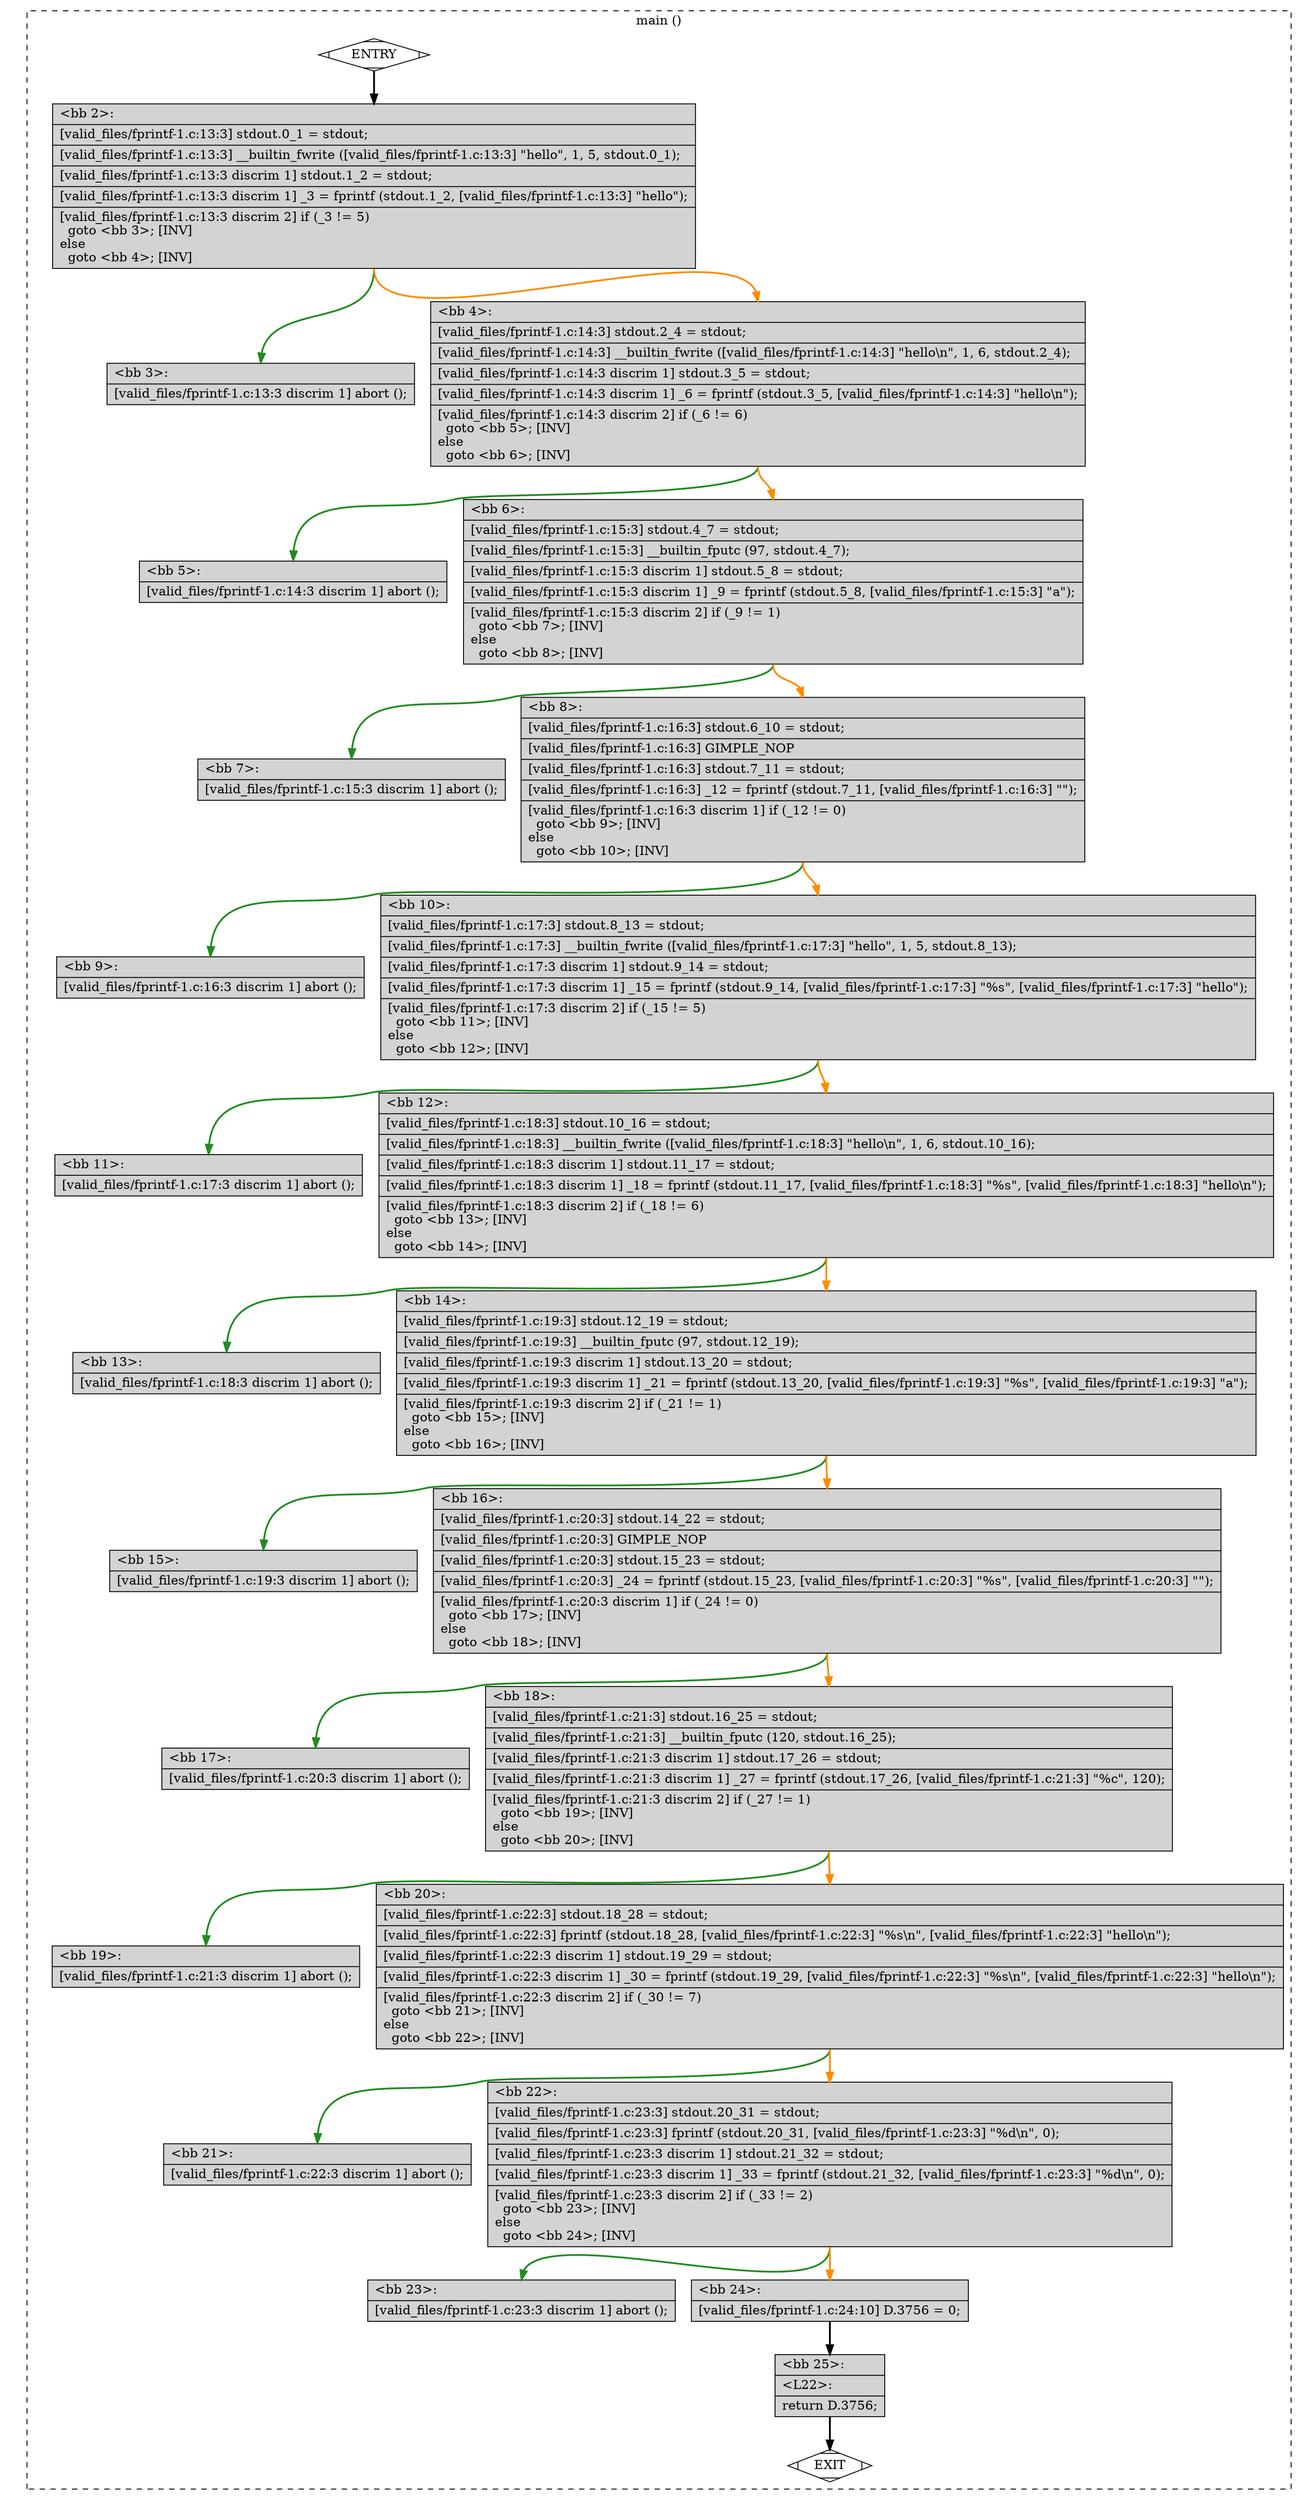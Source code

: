 digraph "a-fprintf-1.c.015t.cfg" {
overlap=false;
subgraph "cluster_main" {
	style="dashed";
	color="black";
	label="main ()";
	fn_6_basic_block_0 [shape=Mdiamond,style=filled,fillcolor=white,label="ENTRY"];

	fn_6_basic_block_1 [shape=Mdiamond,style=filled,fillcolor=white,label="EXIT"];

	fn_6_basic_block_2 [shape=record,style=filled,fillcolor=lightgrey,label="{\<bb\ 2\>:\l\
|[valid_files/fprintf-1.c:13:3]\ stdout.0_1\ =\ stdout;\l\
|[valid_files/fprintf-1.c:13:3]\ __builtin_fwrite\ ([valid_files/fprintf-1.c:13:3]\ \"hello\",\ 1,\ 5,\ stdout.0_1);\l\
|[valid_files/fprintf-1.c:13:3\ discrim\ 1]\ stdout.1_2\ =\ stdout;\l\
|[valid_files/fprintf-1.c:13:3\ discrim\ 1]\ _3\ =\ fprintf\ (stdout.1_2,\ [valid_files/fprintf-1.c:13:3]\ \"hello\");\l\
|[valid_files/fprintf-1.c:13:3\ discrim\ 2]\ if\ (_3\ !=\ 5)\l\
\ \ goto\ \<bb\ 3\>;\ [INV]\l\
else\l\
\ \ goto\ \<bb\ 4\>;\ [INV]\l\
}"];

	fn_6_basic_block_3 [shape=record,style=filled,fillcolor=lightgrey,label="{\<bb\ 3\>:\l\
|[valid_files/fprintf-1.c:13:3\ discrim\ 1]\ abort\ ();\l\
}"];

	fn_6_basic_block_4 [shape=record,style=filled,fillcolor=lightgrey,label="{\<bb\ 4\>:\l\
|[valid_files/fprintf-1.c:14:3]\ stdout.2_4\ =\ stdout;\l\
|[valid_files/fprintf-1.c:14:3]\ __builtin_fwrite\ ([valid_files/fprintf-1.c:14:3]\ \"hello\\n\",\ 1,\ 6,\ stdout.2_4);\l\
|[valid_files/fprintf-1.c:14:3\ discrim\ 1]\ stdout.3_5\ =\ stdout;\l\
|[valid_files/fprintf-1.c:14:3\ discrim\ 1]\ _6\ =\ fprintf\ (stdout.3_5,\ [valid_files/fprintf-1.c:14:3]\ \"hello\\n\");\l\
|[valid_files/fprintf-1.c:14:3\ discrim\ 2]\ if\ (_6\ !=\ 6)\l\
\ \ goto\ \<bb\ 5\>;\ [INV]\l\
else\l\
\ \ goto\ \<bb\ 6\>;\ [INV]\l\
}"];

	fn_6_basic_block_5 [shape=record,style=filled,fillcolor=lightgrey,label="{\<bb\ 5\>:\l\
|[valid_files/fprintf-1.c:14:3\ discrim\ 1]\ abort\ ();\l\
}"];

	fn_6_basic_block_6 [shape=record,style=filled,fillcolor=lightgrey,label="{\<bb\ 6\>:\l\
|[valid_files/fprintf-1.c:15:3]\ stdout.4_7\ =\ stdout;\l\
|[valid_files/fprintf-1.c:15:3]\ __builtin_fputc\ (97,\ stdout.4_7);\l\
|[valid_files/fprintf-1.c:15:3\ discrim\ 1]\ stdout.5_8\ =\ stdout;\l\
|[valid_files/fprintf-1.c:15:3\ discrim\ 1]\ _9\ =\ fprintf\ (stdout.5_8,\ [valid_files/fprintf-1.c:15:3]\ \"a\");\l\
|[valid_files/fprintf-1.c:15:3\ discrim\ 2]\ if\ (_9\ !=\ 1)\l\
\ \ goto\ \<bb\ 7\>;\ [INV]\l\
else\l\
\ \ goto\ \<bb\ 8\>;\ [INV]\l\
}"];

	fn_6_basic_block_7 [shape=record,style=filled,fillcolor=lightgrey,label="{\<bb\ 7\>:\l\
|[valid_files/fprintf-1.c:15:3\ discrim\ 1]\ abort\ ();\l\
}"];

	fn_6_basic_block_8 [shape=record,style=filled,fillcolor=lightgrey,label="{\<bb\ 8\>:\l\
|[valid_files/fprintf-1.c:16:3]\ stdout.6_10\ =\ stdout;\l\
|[valid_files/fprintf-1.c:16:3]\ GIMPLE_NOP\l\
|[valid_files/fprintf-1.c:16:3]\ stdout.7_11\ =\ stdout;\l\
|[valid_files/fprintf-1.c:16:3]\ _12\ =\ fprintf\ (stdout.7_11,\ [valid_files/fprintf-1.c:16:3]\ \"\");\l\
|[valid_files/fprintf-1.c:16:3\ discrim\ 1]\ if\ (_12\ !=\ 0)\l\
\ \ goto\ \<bb\ 9\>;\ [INV]\l\
else\l\
\ \ goto\ \<bb\ 10\>;\ [INV]\l\
}"];

	fn_6_basic_block_9 [shape=record,style=filled,fillcolor=lightgrey,label="{\<bb\ 9\>:\l\
|[valid_files/fprintf-1.c:16:3\ discrim\ 1]\ abort\ ();\l\
}"];

	fn_6_basic_block_10 [shape=record,style=filled,fillcolor=lightgrey,label="{\<bb\ 10\>:\l\
|[valid_files/fprintf-1.c:17:3]\ stdout.8_13\ =\ stdout;\l\
|[valid_files/fprintf-1.c:17:3]\ __builtin_fwrite\ ([valid_files/fprintf-1.c:17:3]\ \"hello\",\ 1,\ 5,\ stdout.8_13);\l\
|[valid_files/fprintf-1.c:17:3\ discrim\ 1]\ stdout.9_14\ =\ stdout;\l\
|[valid_files/fprintf-1.c:17:3\ discrim\ 1]\ _15\ =\ fprintf\ (stdout.9_14,\ [valid_files/fprintf-1.c:17:3]\ \"%s\",\ [valid_files/fprintf-1.c:17:3]\ \"hello\");\l\
|[valid_files/fprintf-1.c:17:3\ discrim\ 2]\ if\ (_15\ !=\ 5)\l\
\ \ goto\ \<bb\ 11\>;\ [INV]\l\
else\l\
\ \ goto\ \<bb\ 12\>;\ [INV]\l\
}"];

	fn_6_basic_block_11 [shape=record,style=filled,fillcolor=lightgrey,label="{\<bb\ 11\>:\l\
|[valid_files/fprintf-1.c:17:3\ discrim\ 1]\ abort\ ();\l\
}"];

	fn_6_basic_block_12 [shape=record,style=filled,fillcolor=lightgrey,label="{\<bb\ 12\>:\l\
|[valid_files/fprintf-1.c:18:3]\ stdout.10_16\ =\ stdout;\l\
|[valid_files/fprintf-1.c:18:3]\ __builtin_fwrite\ ([valid_files/fprintf-1.c:18:3]\ \"hello\\n\",\ 1,\ 6,\ stdout.10_16);\l\
|[valid_files/fprintf-1.c:18:3\ discrim\ 1]\ stdout.11_17\ =\ stdout;\l\
|[valid_files/fprintf-1.c:18:3\ discrim\ 1]\ _18\ =\ fprintf\ (stdout.11_17,\ [valid_files/fprintf-1.c:18:3]\ \"%s\",\ [valid_files/fprintf-1.c:18:3]\ \"hello\\n\");\l\
|[valid_files/fprintf-1.c:18:3\ discrim\ 2]\ if\ (_18\ !=\ 6)\l\
\ \ goto\ \<bb\ 13\>;\ [INV]\l\
else\l\
\ \ goto\ \<bb\ 14\>;\ [INV]\l\
}"];

	fn_6_basic_block_13 [shape=record,style=filled,fillcolor=lightgrey,label="{\<bb\ 13\>:\l\
|[valid_files/fprintf-1.c:18:3\ discrim\ 1]\ abort\ ();\l\
}"];

	fn_6_basic_block_14 [shape=record,style=filled,fillcolor=lightgrey,label="{\<bb\ 14\>:\l\
|[valid_files/fprintf-1.c:19:3]\ stdout.12_19\ =\ stdout;\l\
|[valid_files/fprintf-1.c:19:3]\ __builtin_fputc\ (97,\ stdout.12_19);\l\
|[valid_files/fprintf-1.c:19:3\ discrim\ 1]\ stdout.13_20\ =\ stdout;\l\
|[valid_files/fprintf-1.c:19:3\ discrim\ 1]\ _21\ =\ fprintf\ (stdout.13_20,\ [valid_files/fprintf-1.c:19:3]\ \"%s\",\ [valid_files/fprintf-1.c:19:3]\ \"a\");\l\
|[valid_files/fprintf-1.c:19:3\ discrim\ 2]\ if\ (_21\ !=\ 1)\l\
\ \ goto\ \<bb\ 15\>;\ [INV]\l\
else\l\
\ \ goto\ \<bb\ 16\>;\ [INV]\l\
}"];

	fn_6_basic_block_15 [shape=record,style=filled,fillcolor=lightgrey,label="{\<bb\ 15\>:\l\
|[valid_files/fprintf-1.c:19:3\ discrim\ 1]\ abort\ ();\l\
}"];

	fn_6_basic_block_16 [shape=record,style=filled,fillcolor=lightgrey,label="{\<bb\ 16\>:\l\
|[valid_files/fprintf-1.c:20:3]\ stdout.14_22\ =\ stdout;\l\
|[valid_files/fprintf-1.c:20:3]\ GIMPLE_NOP\l\
|[valid_files/fprintf-1.c:20:3]\ stdout.15_23\ =\ stdout;\l\
|[valid_files/fprintf-1.c:20:3]\ _24\ =\ fprintf\ (stdout.15_23,\ [valid_files/fprintf-1.c:20:3]\ \"%s\",\ [valid_files/fprintf-1.c:20:3]\ \"\");\l\
|[valid_files/fprintf-1.c:20:3\ discrim\ 1]\ if\ (_24\ !=\ 0)\l\
\ \ goto\ \<bb\ 17\>;\ [INV]\l\
else\l\
\ \ goto\ \<bb\ 18\>;\ [INV]\l\
}"];

	fn_6_basic_block_17 [shape=record,style=filled,fillcolor=lightgrey,label="{\<bb\ 17\>:\l\
|[valid_files/fprintf-1.c:20:3\ discrim\ 1]\ abort\ ();\l\
}"];

	fn_6_basic_block_18 [shape=record,style=filled,fillcolor=lightgrey,label="{\<bb\ 18\>:\l\
|[valid_files/fprintf-1.c:21:3]\ stdout.16_25\ =\ stdout;\l\
|[valid_files/fprintf-1.c:21:3]\ __builtin_fputc\ (120,\ stdout.16_25);\l\
|[valid_files/fprintf-1.c:21:3\ discrim\ 1]\ stdout.17_26\ =\ stdout;\l\
|[valid_files/fprintf-1.c:21:3\ discrim\ 1]\ _27\ =\ fprintf\ (stdout.17_26,\ [valid_files/fprintf-1.c:21:3]\ \"%c\",\ 120);\l\
|[valid_files/fprintf-1.c:21:3\ discrim\ 2]\ if\ (_27\ !=\ 1)\l\
\ \ goto\ \<bb\ 19\>;\ [INV]\l\
else\l\
\ \ goto\ \<bb\ 20\>;\ [INV]\l\
}"];

	fn_6_basic_block_19 [shape=record,style=filled,fillcolor=lightgrey,label="{\<bb\ 19\>:\l\
|[valid_files/fprintf-1.c:21:3\ discrim\ 1]\ abort\ ();\l\
}"];

	fn_6_basic_block_20 [shape=record,style=filled,fillcolor=lightgrey,label="{\<bb\ 20\>:\l\
|[valid_files/fprintf-1.c:22:3]\ stdout.18_28\ =\ stdout;\l\
|[valid_files/fprintf-1.c:22:3]\ fprintf\ (stdout.18_28,\ [valid_files/fprintf-1.c:22:3]\ \"%s\\n\",\ [valid_files/fprintf-1.c:22:3]\ \"hello\\n\");\l\
|[valid_files/fprintf-1.c:22:3\ discrim\ 1]\ stdout.19_29\ =\ stdout;\l\
|[valid_files/fprintf-1.c:22:3\ discrim\ 1]\ _30\ =\ fprintf\ (stdout.19_29,\ [valid_files/fprintf-1.c:22:3]\ \"%s\\n\",\ [valid_files/fprintf-1.c:22:3]\ \"hello\\n\");\l\
|[valid_files/fprintf-1.c:22:3\ discrim\ 2]\ if\ (_30\ !=\ 7)\l\
\ \ goto\ \<bb\ 21\>;\ [INV]\l\
else\l\
\ \ goto\ \<bb\ 22\>;\ [INV]\l\
}"];

	fn_6_basic_block_21 [shape=record,style=filled,fillcolor=lightgrey,label="{\<bb\ 21\>:\l\
|[valid_files/fprintf-1.c:22:3\ discrim\ 1]\ abort\ ();\l\
}"];

	fn_6_basic_block_22 [shape=record,style=filled,fillcolor=lightgrey,label="{\<bb\ 22\>:\l\
|[valid_files/fprintf-1.c:23:3]\ stdout.20_31\ =\ stdout;\l\
|[valid_files/fprintf-1.c:23:3]\ fprintf\ (stdout.20_31,\ [valid_files/fprintf-1.c:23:3]\ \"%d\\n\",\ 0);\l\
|[valid_files/fprintf-1.c:23:3\ discrim\ 1]\ stdout.21_32\ =\ stdout;\l\
|[valid_files/fprintf-1.c:23:3\ discrim\ 1]\ _33\ =\ fprintf\ (stdout.21_32,\ [valid_files/fprintf-1.c:23:3]\ \"%d\\n\",\ 0);\l\
|[valid_files/fprintf-1.c:23:3\ discrim\ 2]\ if\ (_33\ !=\ 2)\l\
\ \ goto\ \<bb\ 23\>;\ [INV]\l\
else\l\
\ \ goto\ \<bb\ 24\>;\ [INV]\l\
}"];

	fn_6_basic_block_23 [shape=record,style=filled,fillcolor=lightgrey,label="{\<bb\ 23\>:\l\
|[valid_files/fprintf-1.c:23:3\ discrim\ 1]\ abort\ ();\l\
}"];

	fn_6_basic_block_24 [shape=record,style=filled,fillcolor=lightgrey,label="{\<bb\ 24\>:\l\
|[valid_files/fprintf-1.c:24:10]\ D.3756\ =\ 0;\l\
}"];

	fn_6_basic_block_25 [shape=record,style=filled,fillcolor=lightgrey,label="{\<bb\ 25\>:\l\
|\<L22\>:\l\
|return\ D.3756;\l\
}"];

	fn_6_basic_block_0:s -> fn_6_basic_block_2:n [style="solid,bold",color=black,weight=100,constraint=true];
	fn_6_basic_block_2:s -> fn_6_basic_block_3:n [style="solid,bold",color=forestgreen,weight=10,constraint=true];
	fn_6_basic_block_2:s -> fn_6_basic_block_4:n [style="solid,bold",color=darkorange,weight=10,constraint=true];
	fn_6_basic_block_4:s -> fn_6_basic_block_5:n [style="solid,bold",color=forestgreen,weight=10,constraint=true];
	fn_6_basic_block_4:s -> fn_6_basic_block_6:n [style="solid,bold",color=darkorange,weight=10,constraint=true];
	fn_6_basic_block_6:s -> fn_6_basic_block_7:n [style="solid,bold",color=forestgreen,weight=10,constraint=true];
	fn_6_basic_block_6:s -> fn_6_basic_block_8:n [style="solid,bold",color=darkorange,weight=10,constraint=true];
	fn_6_basic_block_8:s -> fn_6_basic_block_9:n [style="solid,bold",color=forestgreen,weight=10,constraint=true];
	fn_6_basic_block_8:s -> fn_6_basic_block_10:n [style="solid,bold",color=darkorange,weight=10,constraint=true];
	fn_6_basic_block_10:s -> fn_6_basic_block_11:n [style="solid,bold",color=forestgreen,weight=10,constraint=true];
	fn_6_basic_block_10:s -> fn_6_basic_block_12:n [style="solid,bold",color=darkorange,weight=10,constraint=true];
	fn_6_basic_block_12:s -> fn_6_basic_block_13:n [style="solid,bold",color=forestgreen,weight=10,constraint=true];
	fn_6_basic_block_12:s -> fn_6_basic_block_14:n [style="solid,bold",color=darkorange,weight=10,constraint=true];
	fn_6_basic_block_14:s -> fn_6_basic_block_15:n [style="solid,bold",color=forestgreen,weight=10,constraint=true];
	fn_6_basic_block_14:s -> fn_6_basic_block_16:n [style="solid,bold",color=darkorange,weight=10,constraint=true];
	fn_6_basic_block_16:s -> fn_6_basic_block_17:n [style="solid,bold",color=forestgreen,weight=10,constraint=true];
	fn_6_basic_block_16:s -> fn_6_basic_block_18:n [style="solid,bold",color=darkorange,weight=10,constraint=true];
	fn_6_basic_block_18:s -> fn_6_basic_block_19:n [style="solid,bold",color=forestgreen,weight=10,constraint=true];
	fn_6_basic_block_18:s -> fn_6_basic_block_20:n [style="solid,bold",color=darkorange,weight=10,constraint=true];
	fn_6_basic_block_20:s -> fn_6_basic_block_21:n [style="solid,bold",color=forestgreen,weight=10,constraint=true];
	fn_6_basic_block_20:s -> fn_6_basic_block_22:n [style="solid,bold",color=darkorange,weight=10,constraint=true];
	fn_6_basic_block_22:s -> fn_6_basic_block_23:n [style="solid,bold",color=forestgreen,weight=10,constraint=true];
	fn_6_basic_block_22:s -> fn_6_basic_block_24:n [style="solid,bold",color=darkorange,weight=10,constraint=true];
	fn_6_basic_block_24:s -> fn_6_basic_block_25:n [style="solid,bold",color=black,weight=100,constraint=true];
	fn_6_basic_block_25:s -> fn_6_basic_block_1:n [style="solid,bold",color=black,weight=10,constraint=true];
	fn_6_basic_block_0:s -> fn_6_basic_block_1:n [style="invis",constraint=true];
}
}
